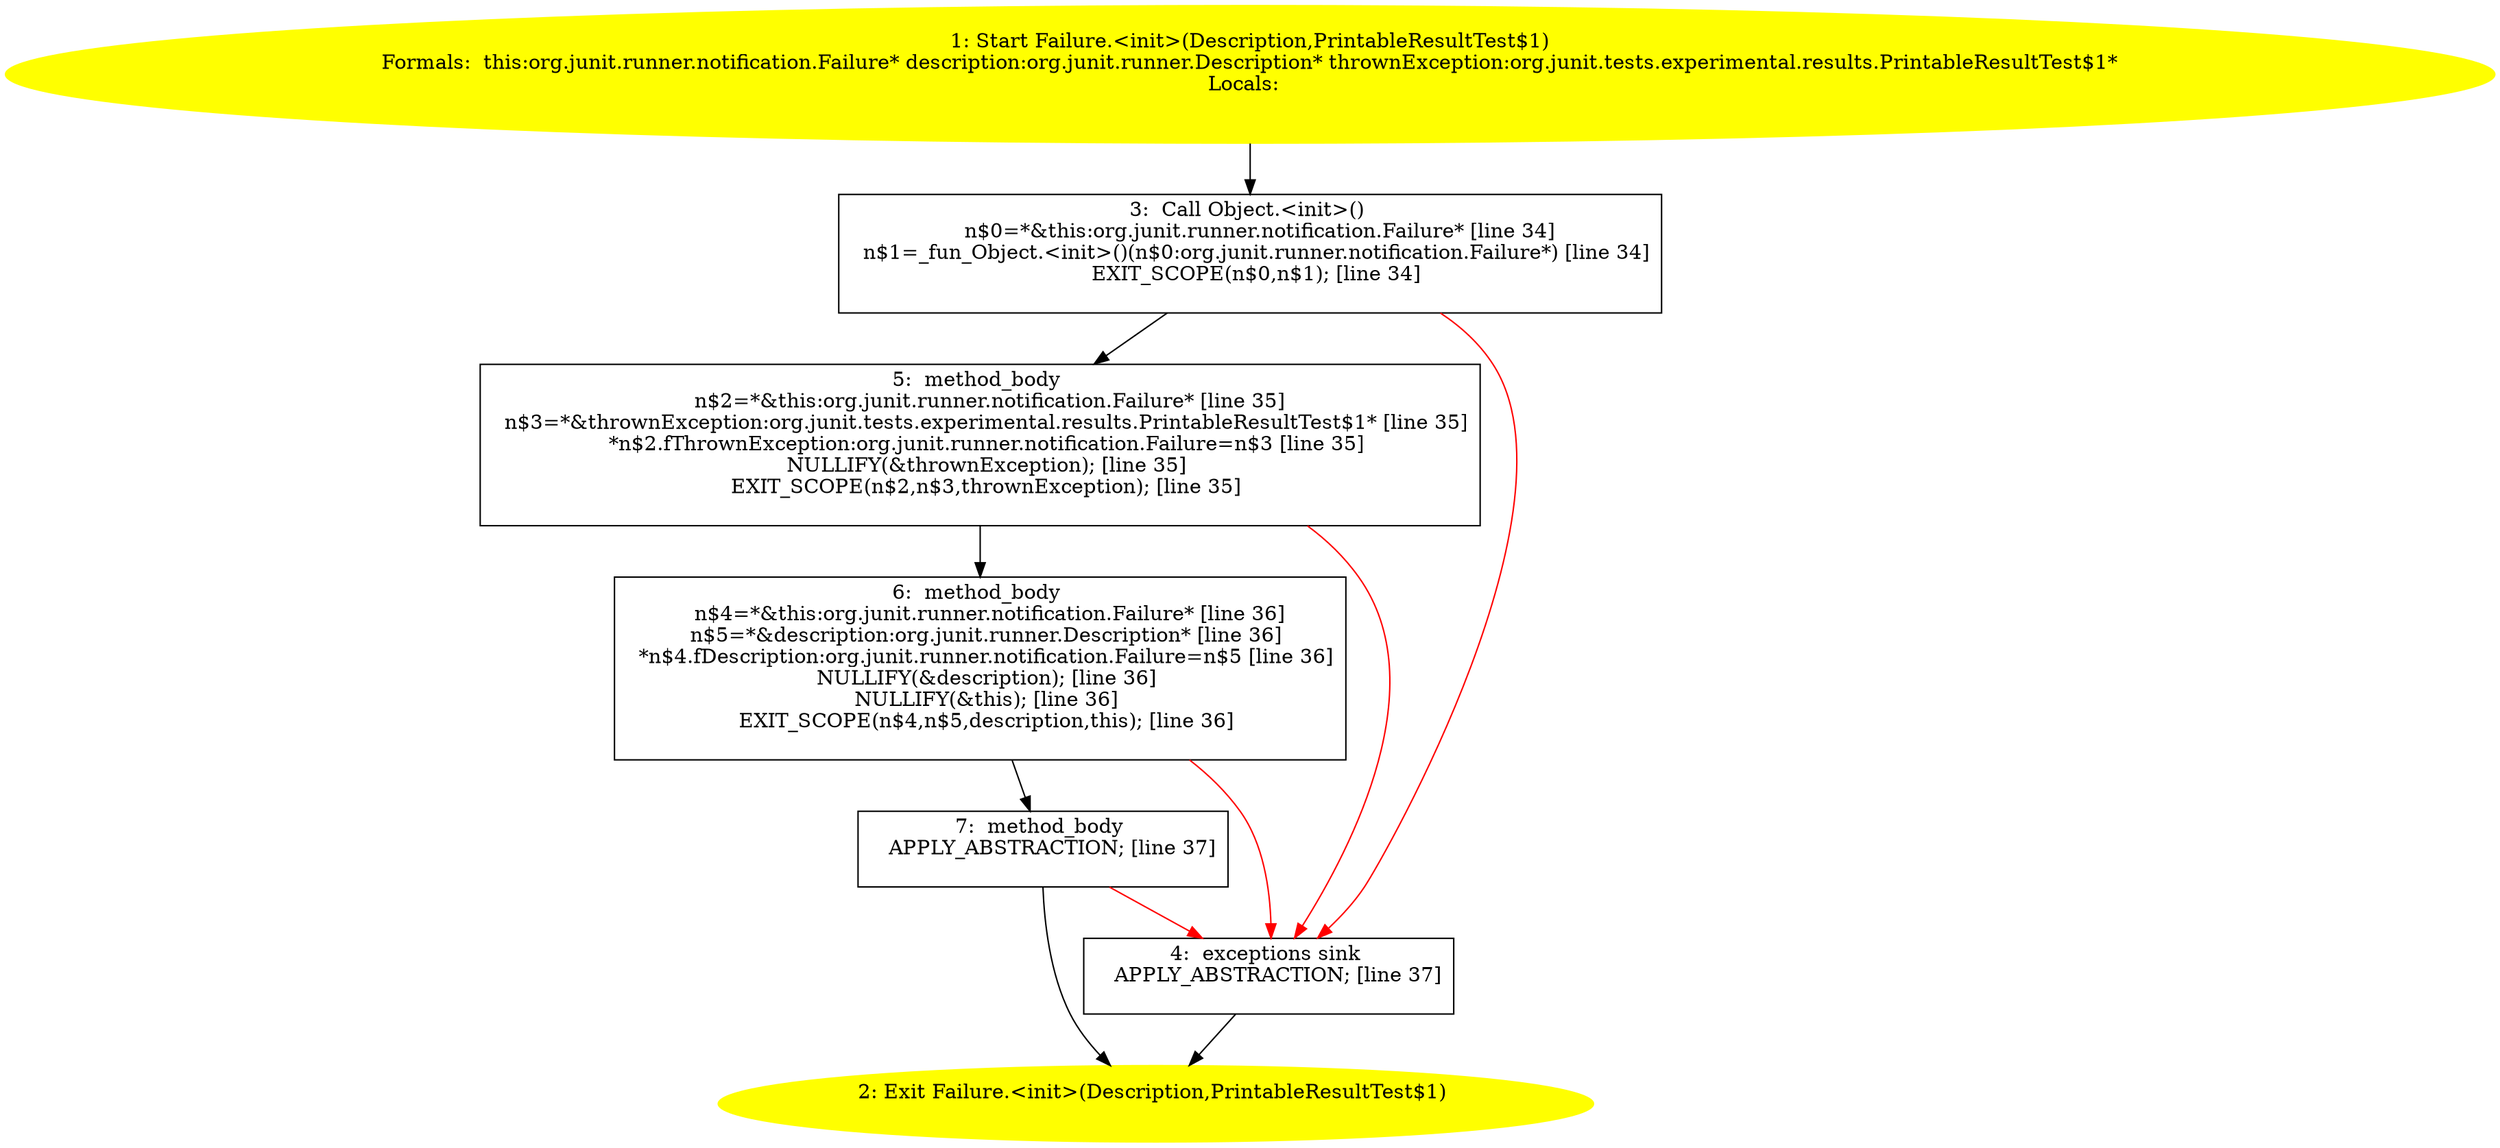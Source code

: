 /* @generated */
digraph cfg {
"org.junit.runner.notification.Failure.<init>(org.junit.runner.Description,org.junit.tests.experiment.bd70495978b6f5f7133f1ec75463f0d3_1" [label="1: Start Failure.<init>(Description,PrintableResultTest$1)\nFormals:  this:org.junit.runner.notification.Failure* description:org.junit.runner.Description* thrownException:org.junit.tests.experimental.results.PrintableResultTest$1*\nLocals:  \n  " color=yellow style=filled]
	

	 "org.junit.runner.notification.Failure.<init>(org.junit.runner.Description,org.junit.tests.experiment.bd70495978b6f5f7133f1ec75463f0d3_1" -> "org.junit.runner.notification.Failure.<init>(org.junit.runner.Description,org.junit.tests.experiment.bd70495978b6f5f7133f1ec75463f0d3_3" ;
"org.junit.runner.notification.Failure.<init>(org.junit.runner.Description,org.junit.tests.experiment.bd70495978b6f5f7133f1ec75463f0d3_2" [label="2: Exit Failure.<init>(Description,PrintableResultTest$1) \n  " color=yellow style=filled]
	

"org.junit.runner.notification.Failure.<init>(org.junit.runner.Description,org.junit.tests.experiment.bd70495978b6f5f7133f1ec75463f0d3_3" [label="3:  Call Object.<init>() \n   n$0=*&this:org.junit.runner.notification.Failure* [line 34]\n  n$1=_fun_Object.<init>()(n$0:org.junit.runner.notification.Failure*) [line 34]\n  EXIT_SCOPE(n$0,n$1); [line 34]\n " shape="box"]
	

	 "org.junit.runner.notification.Failure.<init>(org.junit.runner.Description,org.junit.tests.experiment.bd70495978b6f5f7133f1ec75463f0d3_3" -> "org.junit.runner.notification.Failure.<init>(org.junit.runner.Description,org.junit.tests.experiment.bd70495978b6f5f7133f1ec75463f0d3_5" ;
	 "org.junit.runner.notification.Failure.<init>(org.junit.runner.Description,org.junit.tests.experiment.bd70495978b6f5f7133f1ec75463f0d3_3" -> "org.junit.runner.notification.Failure.<init>(org.junit.runner.Description,org.junit.tests.experiment.bd70495978b6f5f7133f1ec75463f0d3_4" [color="red" ];
"org.junit.runner.notification.Failure.<init>(org.junit.runner.Description,org.junit.tests.experiment.bd70495978b6f5f7133f1ec75463f0d3_4" [label="4:  exceptions sink \n   APPLY_ABSTRACTION; [line 37]\n " shape="box"]
	

	 "org.junit.runner.notification.Failure.<init>(org.junit.runner.Description,org.junit.tests.experiment.bd70495978b6f5f7133f1ec75463f0d3_4" -> "org.junit.runner.notification.Failure.<init>(org.junit.runner.Description,org.junit.tests.experiment.bd70495978b6f5f7133f1ec75463f0d3_2" ;
"org.junit.runner.notification.Failure.<init>(org.junit.runner.Description,org.junit.tests.experiment.bd70495978b6f5f7133f1ec75463f0d3_5" [label="5:  method_body \n   n$2=*&this:org.junit.runner.notification.Failure* [line 35]\n  n$3=*&thrownException:org.junit.tests.experimental.results.PrintableResultTest$1* [line 35]\n  *n$2.fThrownException:org.junit.runner.notification.Failure=n$3 [line 35]\n  NULLIFY(&thrownException); [line 35]\n  EXIT_SCOPE(n$2,n$3,thrownException); [line 35]\n " shape="box"]
	

	 "org.junit.runner.notification.Failure.<init>(org.junit.runner.Description,org.junit.tests.experiment.bd70495978b6f5f7133f1ec75463f0d3_5" -> "org.junit.runner.notification.Failure.<init>(org.junit.runner.Description,org.junit.tests.experiment.bd70495978b6f5f7133f1ec75463f0d3_6" ;
	 "org.junit.runner.notification.Failure.<init>(org.junit.runner.Description,org.junit.tests.experiment.bd70495978b6f5f7133f1ec75463f0d3_5" -> "org.junit.runner.notification.Failure.<init>(org.junit.runner.Description,org.junit.tests.experiment.bd70495978b6f5f7133f1ec75463f0d3_4" [color="red" ];
"org.junit.runner.notification.Failure.<init>(org.junit.runner.Description,org.junit.tests.experiment.bd70495978b6f5f7133f1ec75463f0d3_6" [label="6:  method_body \n   n$4=*&this:org.junit.runner.notification.Failure* [line 36]\n  n$5=*&description:org.junit.runner.Description* [line 36]\n  *n$4.fDescription:org.junit.runner.notification.Failure=n$5 [line 36]\n  NULLIFY(&description); [line 36]\n  NULLIFY(&this); [line 36]\n  EXIT_SCOPE(n$4,n$5,description,this); [line 36]\n " shape="box"]
	

	 "org.junit.runner.notification.Failure.<init>(org.junit.runner.Description,org.junit.tests.experiment.bd70495978b6f5f7133f1ec75463f0d3_6" -> "org.junit.runner.notification.Failure.<init>(org.junit.runner.Description,org.junit.tests.experiment.bd70495978b6f5f7133f1ec75463f0d3_7" ;
	 "org.junit.runner.notification.Failure.<init>(org.junit.runner.Description,org.junit.tests.experiment.bd70495978b6f5f7133f1ec75463f0d3_6" -> "org.junit.runner.notification.Failure.<init>(org.junit.runner.Description,org.junit.tests.experiment.bd70495978b6f5f7133f1ec75463f0d3_4" [color="red" ];
"org.junit.runner.notification.Failure.<init>(org.junit.runner.Description,org.junit.tests.experiment.bd70495978b6f5f7133f1ec75463f0d3_7" [label="7:  method_body \n   APPLY_ABSTRACTION; [line 37]\n " shape="box"]
	

	 "org.junit.runner.notification.Failure.<init>(org.junit.runner.Description,org.junit.tests.experiment.bd70495978b6f5f7133f1ec75463f0d3_7" -> "org.junit.runner.notification.Failure.<init>(org.junit.runner.Description,org.junit.tests.experiment.bd70495978b6f5f7133f1ec75463f0d3_2" ;
	 "org.junit.runner.notification.Failure.<init>(org.junit.runner.Description,org.junit.tests.experiment.bd70495978b6f5f7133f1ec75463f0d3_7" -> "org.junit.runner.notification.Failure.<init>(org.junit.runner.Description,org.junit.tests.experiment.bd70495978b6f5f7133f1ec75463f0d3_4" [color="red" ];
}
